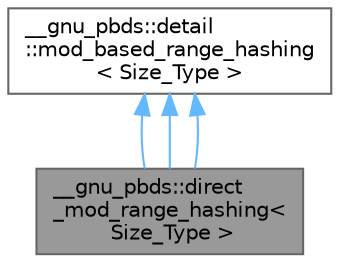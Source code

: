 digraph "__gnu_pbds::direct_mod_range_hashing&lt; Size_Type &gt;"
{
 // LATEX_PDF_SIZE
  bgcolor="transparent";
  edge [fontname=Helvetica,fontsize=10,labelfontname=Helvetica,labelfontsize=10];
  node [fontname=Helvetica,fontsize=10,shape=box,height=0.2,width=0.4];
  Node1 [id="Node000001",label="__gnu_pbds::direct\l_mod_range_hashing\<\l Size_Type \>",height=0.2,width=0.4,color="gray40", fillcolor="grey60", style="filled", fontcolor="black",tooltip="A mod range-hashing class (uses the modulo function)."];
  Node2 -> Node1 [id="edge1_Node000001_Node000002",dir="back",color="steelblue1",style="solid",tooltip=" "];
  Node2 [id="Node000002",label="__gnu_pbds::detail\l::mod_based_range_hashing\l\< Size_Type \>",height=0.2,width=0.4,color="gray40", fillcolor="white", style="filled",URL="$class____gnu__pbds_1_1detail_1_1mod__based__range__hashing.html",tooltip="Mod based range hashing."];
  Node2 -> Node1 [id="edge2_Node000001_Node000002",dir="back",color="steelblue1",style="solid",tooltip=" "];
  Node2 -> Node1 [id="edge3_Node000001_Node000002",dir="back",color="steelblue1",style="solid",tooltip=" "];
}
